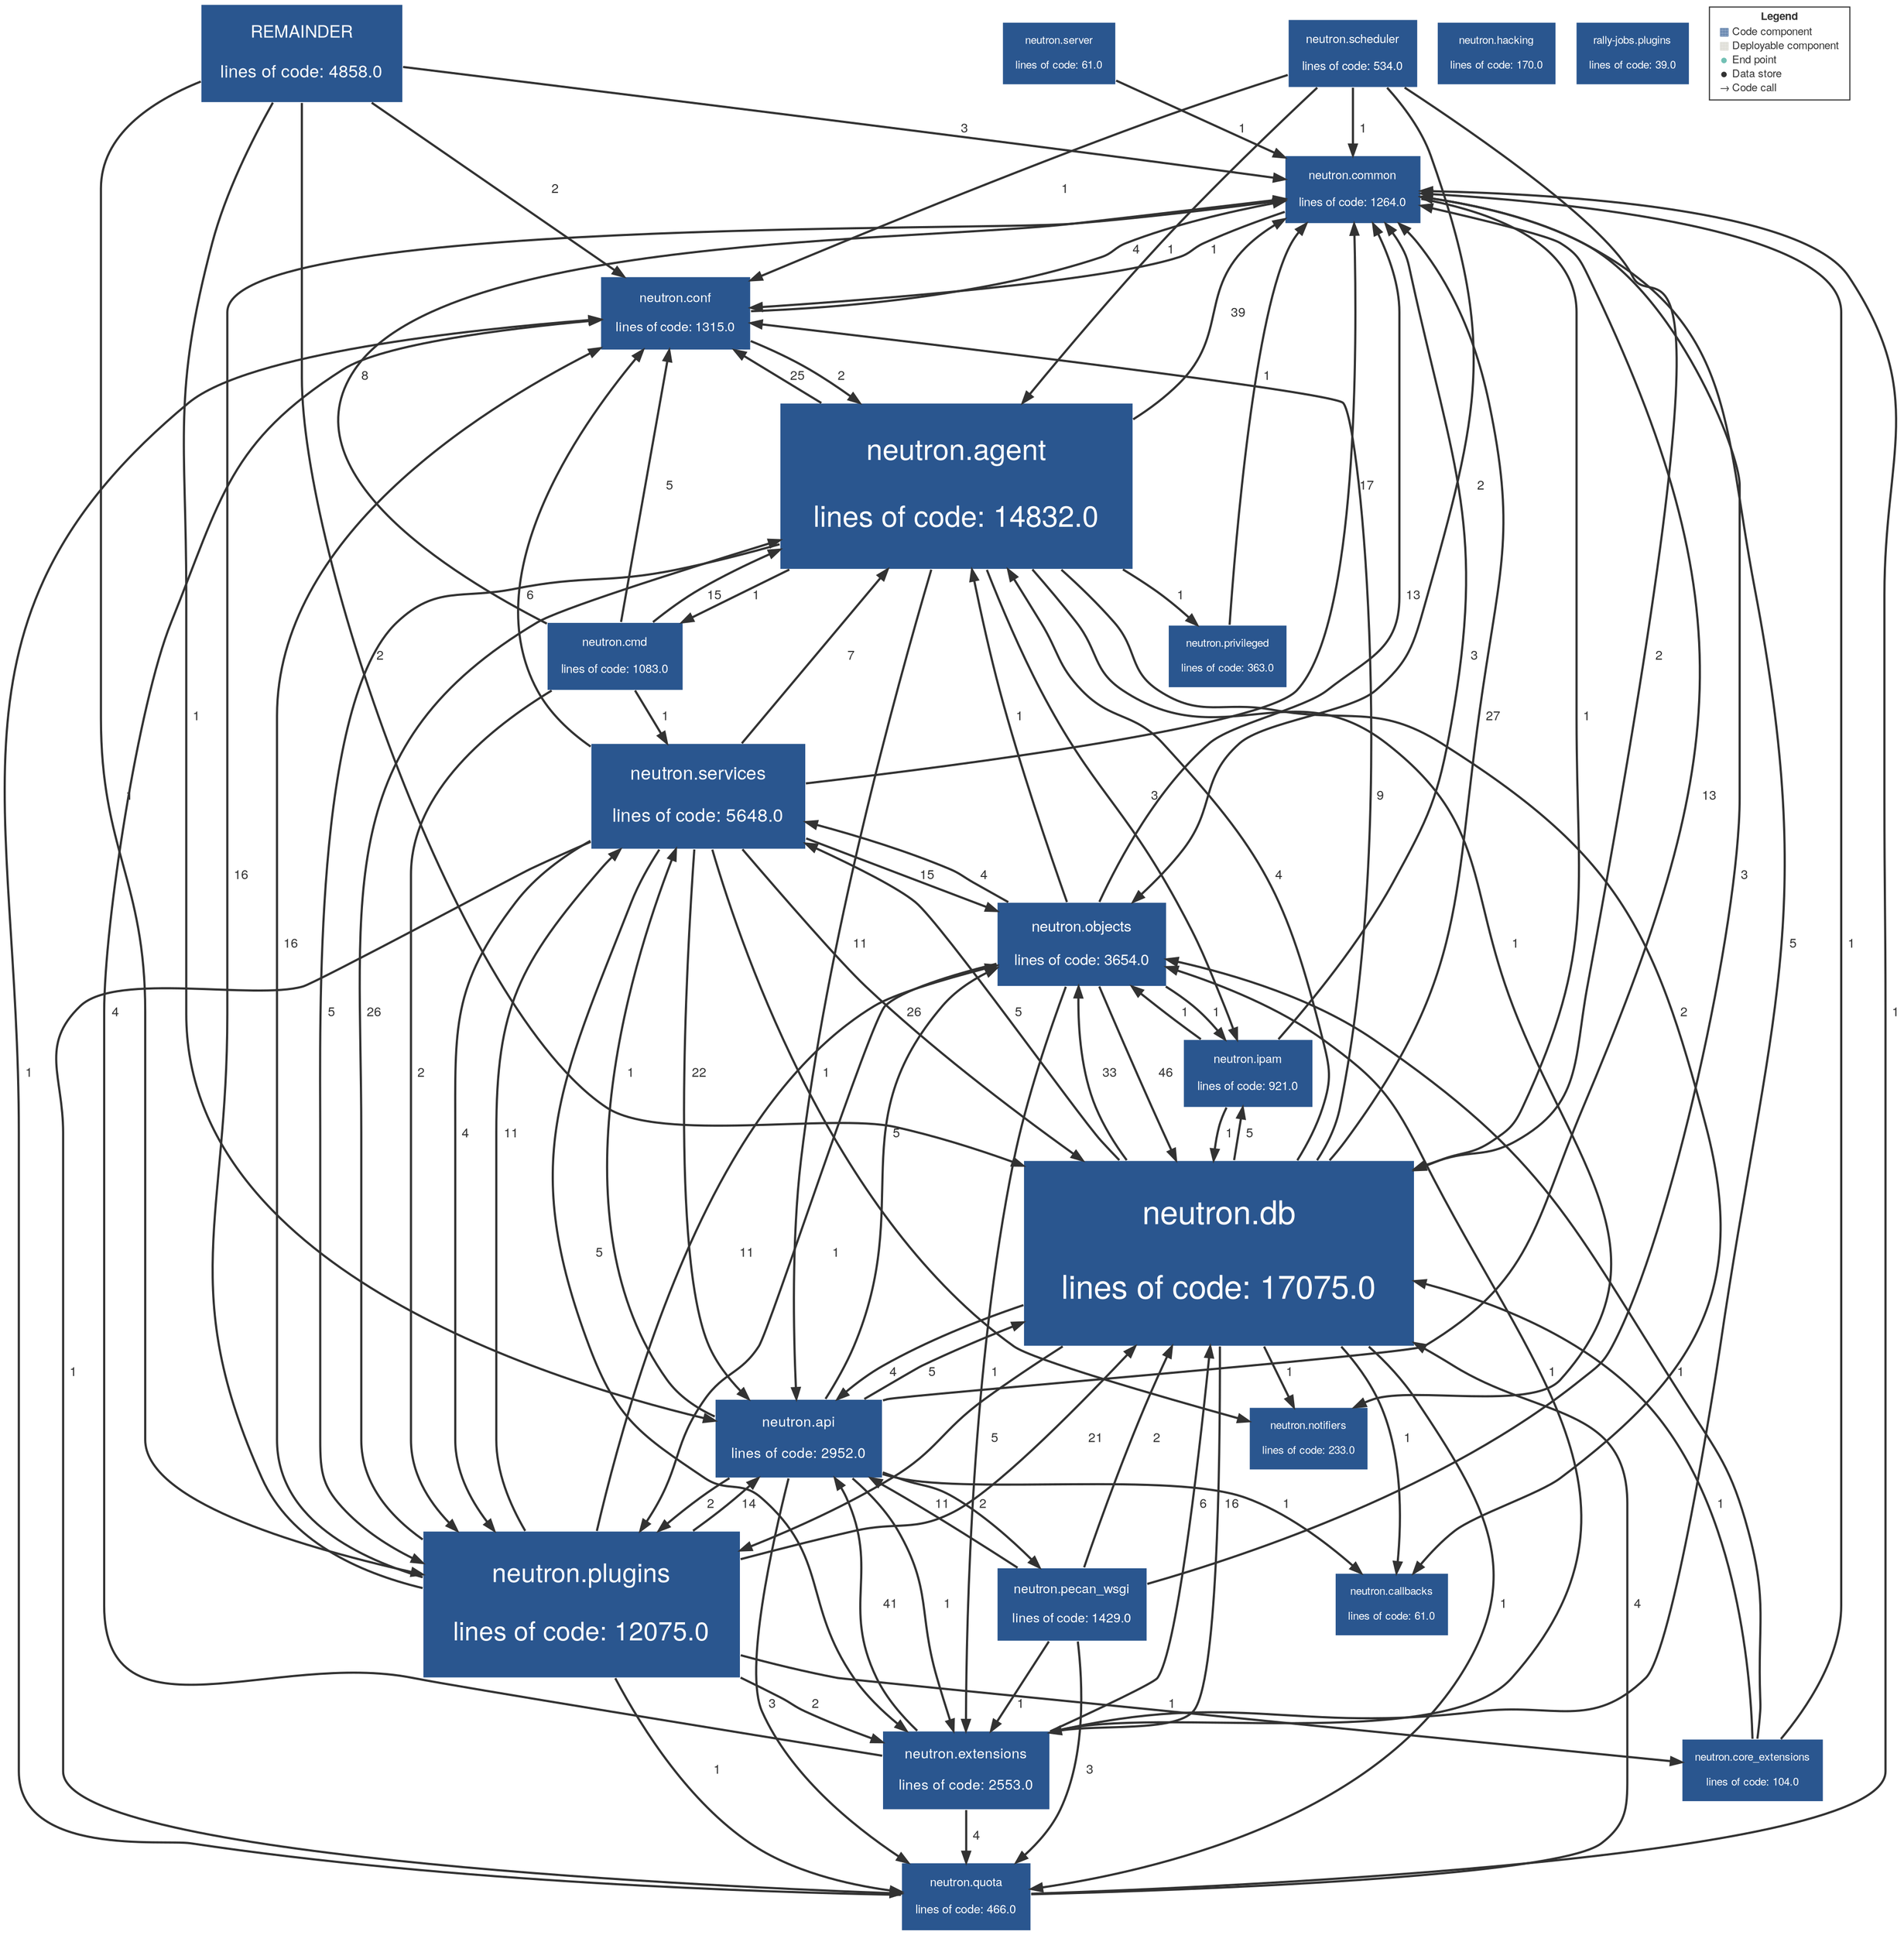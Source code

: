 digraph "Graph" {
compound=true
rankdir=TD
"REMAINDER" [ shape="box" style="filled" fillcolor="#2A568F" penwidth="1" color="#FFFFFF" fontname="Helvetica Neue" fontcolor="#FFFFFF" fontsize="16" margin="0.256" label="REMAINDER

lines of code: 4858.0" ]
"neutron.agent" [ shape="box" style="filled" fillcolor="#2A568F" penwidth="1" color="#FFFFFF" fontname="Helvetica Neue" fontcolor="#FFFFFF" fontsize="27" margin="0.432" label="neutron.agent

lines of code: 14832.0" ]
"neutron.scheduler" [ shape="box" style="filled" fillcolor="#2A568F" penwidth="1" color="#FFFFFF" fontname="Helvetica Neue" fontcolor="#FFFFFF" fontsize="11" margin="0.176" label="neutron.scheduler

lines of code: 534.0" ]
"neutron.cmd" [ shape="box" style="filled" fillcolor="#2A568F" penwidth="1" color="#FFFFFF" fontname="Helvetica Neue" fontcolor="#FFFFFF" fontsize="11" margin="0.176" label="neutron.cmd

lines of code: 1083.0" ]
"neutron.objects" [ shape="box" style="filled" fillcolor="#2A568F" penwidth="1" color="#FFFFFF" fontname="Helvetica Neue" fontcolor="#FFFFFF" fontsize="14" margin="0.224" label="neutron.objects

lines of code: 3654.0" ]
"neutron.common" [ shape="box" style="filled" fillcolor="#2A568F" penwidth="1" color="#FFFFFF" fontname="Helvetica Neue" fontcolor="#FFFFFF" fontsize="11" margin="0.176" label="neutron.common

lines of code: 1264.0" ]
"neutron.quota" [ shape="box" style="filled" fillcolor="#2A568F" penwidth="1" color="#FFFFFF" fontname="Helvetica Neue" fontcolor="#FFFFFF" fontsize="11" margin="0.176" label="neutron.quota

lines of code: 466.0" ]
"neutron.plugins" [ shape="box" style="filled" fillcolor="#2A568F" penwidth="1" color="#FFFFFF" fontname="Helvetica Neue" fontcolor="#FFFFFF" fontsize="24" margin="0.384" label="neutron.plugins

lines of code: 12075.0" ]
"neutron.privileged" [ shape="box" style="filled" fillcolor="#2A568F" penwidth="1" color="#FFFFFF" fontname="Helvetica Neue" fontcolor="#FFFFFF" fontsize="10" margin="0.16" label="neutron.privileged

lines of code: 363.0" ]
"neutron.hacking" [ shape="box" style="filled" fillcolor="#2A568F" penwidth="1" color="#FFFFFF" fontname="Helvetica Neue" fontcolor="#FFFFFF" fontsize="10" margin="0.16" label="neutron.hacking

lines of code: 170.0" ]
"neutron.conf" [ shape="box" style="filled" fillcolor="#2A568F" penwidth="1" color="#FFFFFF" fontname="Helvetica Neue" fontcolor="#FFFFFF" fontsize="12" margin="0.192" label="neutron.conf

lines of code: 1315.0" ]
"neutron.db" [ shape="box" style="filled" fillcolor="#2A568F" penwidth="1" color="#FFFFFF" fontname="Helvetica Neue" fontcolor="#FFFFFF" fontsize="30" margin="0.48" label="neutron.db

lines of code: 17075.0" ]
"rally-jobs.plugins" [ shape="box" style="filled" fillcolor="#2A568F" penwidth="1" color="#FFFFFF" fontname="Helvetica Neue" fontcolor="#FFFFFF" fontsize="10" margin="0.16" label="rally-jobs.plugins

lines of code: 39.0" ]
"neutron.extensions" [ shape="box" style="filled" fillcolor="#2A568F" penwidth="1" color="#FFFFFF" fontname="Helvetica Neue" fontcolor="#FFFFFF" fontsize="13" margin="0.20800000000000002" label="neutron.extensions

lines of code: 2553.0" ]
"neutron.api" [ shape="box" style="filled" fillcolor="#2A568F" penwidth="1" color="#FFFFFF" fontname="Helvetica Neue" fontcolor="#FFFFFF" fontsize="13" margin="0.20800000000000002" label="neutron.api

lines of code: 2952.0" ]
"neutron.core_extensions" [ shape="box" style="filled" fillcolor="#2A568F" penwidth="1" color="#FFFFFF" fontname="Helvetica Neue" fontcolor="#FFFFFF" fontsize="10" margin="0.16" label="neutron.core_extensions

lines of code: 104.0" ]
"neutron.ipam" [ shape="box" style="filled" fillcolor="#2A568F" penwidth="1" color="#FFFFFF" fontname="Helvetica Neue" fontcolor="#FFFFFF" fontsize="11" margin="0.176" label="neutron.ipam

lines of code: 921.0" ]
"neutron.callbacks" [ shape="box" style="filled" fillcolor="#2A568F" penwidth="1" color="#FFFFFF" fontname="Helvetica Neue" fontcolor="#FFFFFF" fontsize="10" margin="0.16" label="neutron.callbacks

lines of code: 61.0" ]
"neutron.notifiers" [ shape="box" style="filled" fillcolor="#2A568F" penwidth="1" color="#FFFFFF" fontname="Helvetica Neue" fontcolor="#FFFFFF" fontsize="10" margin="0.16" label="neutron.notifiers

lines of code: 233.0" ]
"neutron.pecan_wsgi" [ shape="box" style="filled" fillcolor="#2A568F" penwidth="1" color="#FFFFFF" fontname="Helvetica Neue" fontcolor="#FFFFFF" fontsize="12" margin="0.192" label="neutron.pecan_wsgi

lines of code: 1429.0" ]
"neutron.services" [ shape="box" style="filled" fillcolor="#2A568F" penwidth="1" color="#FFFFFF" fontname="Helvetica Neue" fontcolor="#FFFFFF" fontsize="17" margin="0.272" label="neutron.services

lines of code: 5648.0" ]
"neutron.server" [ shape="box" style="filled" fillcolor="#2A568F" penwidth="1" color="#FFFFFF" fontname="Helvetica Neue" fontcolor="#FFFFFF" fontsize="10" margin="0.16" label="neutron.server

lines of code: 61.0" ]
"REMAINDER" -> "neutron.common" [ penwidth="2" color="#323232" fontcolor="#323232" fontname="Helvetica Neue" fontsize="12" label="  3" ]
"REMAINDER" -> "neutron.plugins" [ penwidth="2" color="#323232" fontcolor="#323232" fontname="Helvetica Neue" fontsize="12" label="  1" ]
"REMAINDER" -> "neutron.conf" [ penwidth="2" color="#323232" fontcolor="#323232" fontname="Helvetica Neue" fontsize="12" label="  2" ]
"REMAINDER" -> "neutron.db" [ penwidth="2" color="#323232" fontcolor="#323232" fontname="Helvetica Neue" fontsize="12" label="  2" ]
"REMAINDER" -> "neutron.api" [ penwidth="2" color="#323232" fontcolor="#323232" fontname="Helvetica Neue" fontsize="12" label="  1" ]
"neutron.agent" -> "neutron.cmd" [ penwidth="2" color="#323232" fontcolor="#323232" fontname="Helvetica Neue" fontsize="12" label="  1" ]
"neutron.agent" -> "neutron.common" [ penwidth="2" color="#323232" fontcolor="#323232" fontname="Helvetica Neue" fontsize="12" label="  39" ]
"neutron.agent" -> "neutron.plugins" [ penwidth="2" color="#323232" fontcolor="#323232" fontname="Helvetica Neue" fontsize="12" label="  5" ]
"neutron.agent" -> "neutron.privileged" [ penwidth="2" color="#323232" fontcolor="#323232" fontname="Helvetica Neue" fontsize="12" label="  1" ]
"neutron.agent" -> "neutron.conf" [ penwidth="2" color="#323232" fontcolor="#323232" fontname="Helvetica Neue" fontsize="12" label="  25" ]
"neutron.agent" -> "neutron.api" [ penwidth="2" color="#323232" fontcolor="#323232" fontname="Helvetica Neue" fontsize="12" label="  11" ]
"neutron.agent" -> "neutron.ipam" [ penwidth="2" color="#323232" fontcolor="#323232" fontname="Helvetica Neue" fontsize="12" label="  3" ]
"neutron.agent" -> "neutron.callbacks" [ penwidth="2" color="#323232" fontcolor="#323232" fontname="Helvetica Neue" fontsize="12" label="  2" ]
"neutron.agent" -> "neutron.notifiers" [ penwidth="2" color="#323232" fontcolor="#323232" fontname="Helvetica Neue" fontsize="12" label="  1" ]
"neutron.scheduler" -> "neutron.agent" [ penwidth="2" color="#323232" fontcolor="#323232" fontname="Helvetica Neue" fontsize="12" label="  1" ]
"neutron.scheduler" -> "neutron.objects" [ penwidth="2" color="#323232" fontcolor="#323232" fontname="Helvetica Neue" fontsize="12" label="  2" ]
"neutron.scheduler" -> "neutron.common" [ penwidth="2" color="#323232" fontcolor="#323232" fontname="Helvetica Neue" fontsize="12" label="  1" ]
"neutron.scheduler" -> "neutron.conf" [ penwidth="2" color="#323232" fontcolor="#323232" fontname="Helvetica Neue" fontsize="12" label="  1" ]
"neutron.scheduler" -> "neutron.db" [ penwidth="2" color="#323232" fontcolor="#323232" fontname="Helvetica Neue" fontsize="12" label="  2" ]
"neutron.cmd" -> "neutron.agent" [ penwidth="2" color="#323232" fontcolor="#323232" fontname="Helvetica Neue" fontsize="12" label="  15" ]
"neutron.cmd" -> "neutron.common" [ penwidth="2" color="#323232" fontcolor="#323232" fontname="Helvetica Neue" fontsize="12" label="  8" ]
"neutron.cmd" -> "neutron.plugins" [ penwidth="2" color="#323232" fontcolor="#323232" fontname="Helvetica Neue" fontsize="12" label="  2" ]
"neutron.cmd" -> "neutron.conf" [ penwidth="2" color="#323232" fontcolor="#323232" fontname="Helvetica Neue" fontsize="12" label="  5" ]
"neutron.cmd" -> "neutron.services" [ penwidth="2" color="#323232" fontcolor="#323232" fontname="Helvetica Neue" fontsize="12" label="  1" ]
"neutron.objects" -> "neutron.agent" [ penwidth="2" color="#323232" fontcolor="#323232" fontname="Helvetica Neue" fontsize="12" label="  1" ]
"neutron.objects" -> "neutron.common" [ penwidth="2" color="#323232" fontcolor="#323232" fontname="Helvetica Neue" fontsize="12" label="  13" ]
"neutron.objects" -> "neutron.plugins" [ penwidth="2" color="#323232" fontcolor="#323232" fontname="Helvetica Neue" fontsize="12" label="  1" ]
"neutron.objects" -> "neutron.db" [ penwidth="2" color="#323232" fontcolor="#323232" fontname="Helvetica Neue" fontsize="12" label="  46" ]
"neutron.objects" -> "neutron.extensions" [ penwidth="2" color="#323232" fontcolor="#323232" fontname="Helvetica Neue" fontsize="12" label="  1" ]
"neutron.objects" -> "neutron.ipam" [ penwidth="2" color="#323232" fontcolor="#323232" fontname="Helvetica Neue" fontsize="12" label="  1" ]
"neutron.objects" -> "neutron.services" [ penwidth="2" color="#323232" fontcolor="#323232" fontname="Helvetica Neue" fontsize="12" label="  4" ]
"neutron.common" -> "neutron.conf" [ penwidth="2" color="#323232" fontcolor="#323232" fontname="Helvetica Neue" fontsize="12" label="  1" ]
"neutron.common" -> "neutron.db" [ penwidth="2" color="#323232" fontcolor="#323232" fontname="Helvetica Neue" fontsize="12" label="  1" ]
"neutron.quota" -> "neutron.common" [ penwidth="2" color="#323232" fontcolor="#323232" fontname="Helvetica Neue" fontsize="12" label="  1" ]
"neutron.quota" -> "neutron.conf" [ penwidth="2" color="#323232" fontcolor="#323232" fontname="Helvetica Neue" fontsize="12" label="  1" ]
"neutron.quota" -> "neutron.db" [ penwidth="2" color="#323232" fontcolor="#323232" fontname="Helvetica Neue" fontsize="12" label="  4" ]
"neutron.plugins" -> "neutron.agent" [ penwidth="2" color="#323232" fontcolor="#323232" fontname="Helvetica Neue" fontsize="12" label="  26" ]
"neutron.plugins" -> "neutron.objects" [ penwidth="2" color="#323232" fontcolor="#323232" fontname="Helvetica Neue" fontsize="12" label="  11" ]
"neutron.plugins" -> "neutron.common" [ penwidth="2" color="#323232" fontcolor="#323232" fontname="Helvetica Neue" fontsize="12" label="  16" ]
"neutron.plugins" -> "neutron.quota" [ penwidth="2" color="#323232" fontcolor="#323232" fontname="Helvetica Neue" fontsize="12" label="  1" ]
"neutron.plugins" -> "neutron.conf" [ penwidth="2" color="#323232" fontcolor="#323232" fontname="Helvetica Neue" fontsize="12" label="  16" ]
"neutron.plugins" -> "neutron.db" [ penwidth="2" color="#323232" fontcolor="#323232" fontname="Helvetica Neue" fontsize="12" label="  21" ]
"neutron.plugins" -> "neutron.extensions" [ penwidth="2" color="#323232" fontcolor="#323232" fontname="Helvetica Neue" fontsize="12" label="  2" ]
"neutron.plugins" -> "neutron.api" [ penwidth="2" color="#323232" fontcolor="#323232" fontname="Helvetica Neue" fontsize="12" label="  14" ]
"neutron.plugins" -> "neutron.core_extensions" [ penwidth="2" color="#323232" fontcolor="#323232" fontname="Helvetica Neue" fontsize="12" label="  1" ]
"neutron.plugins" -> "neutron.services" [ penwidth="2" color="#323232" fontcolor="#323232" fontname="Helvetica Neue" fontsize="12" label="  11" ]
"neutron.privileged" -> "neutron.common" [ penwidth="2" color="#323232" fontcolor="#323232" fontname="Helvetica Neue" fontsize="12" label="  1" ]
"neutron.conf" -> "neutron.agent" [ penwidth="2" color="#323232" fontcolor="#323232" fontname="Helvetica Neue" fontsize="12" label="  2" ]
"neutron.conf" -> "neutron.common" [ penwidth="2" color="#323232" fontcolor="#323232" fontname="Helvetica Neue" fontsize="12" label="  4" ]
"neutron.db" -> "neutron.agent" [ penwidth="2" color="#323232" fontcolor="#323232" fontname="Helvetica Neue" fontsize="12" label="  4" ]
"neutron.db" -> "neutron.objects" [ penwidth="2" color="#323232" fontcolor="#323232" fontname="Helvetica Neue" fontsize="12" label="  33" ]
"neutron.db" -> "neutron.common" [ penwidth="2" color="#323232" fontcolor="#323232" fontname="Helvetica Neue" fontsize="12" label="  27" ]
"neutron.db" -> "neutron.quota" [ penwidth="2" color="#323232" fontcolor="#323232" fontname="Helvetica Neue" fontsize="12" label="  1" ]
"neutron.db" -> "neutron.plugins" [ penwidth="2" color="#323232" fontcolor="#323232" fontname="Helvetica Neue" fontsize="12" label="  5" ]
"neutron.db" -> "neutron.conf" [ penwidth="2" color="#323232" fontcolor="#323232" fontname="Helvetica Neue" fontsize="12" label="  9" ]
"neutron.db" -> "neutron.extensions" [ penwidth="2" color="#323232" fontcolor="#323232" fontname="Helvetica Neue" fontsize="12" label="  16" ]
"neutron.db" -> "neutron.api" [ penwidth="2" color="#323232" fontcolor="#323232" fontname="Helvetica Neue" fontsize="12" label="  4" ]
"neutron.db" -> "neutron.ipam" [ penwidth="2" color="#323232" fontcolor="#323232" fontname="Helvetica Neue" fontsize="12" label="  5" ]
"neutron.db" -> "neutron.callbacks" [ penwidth="2" color="#323232" fontcolor="#323232" fontname="Helvetica Neue" fontsize="12" label="  1" ]
"neutron.db" -> "neutron.notifiers" [ penwidth="2" color="#323232" fontcolor="#323232" fontname="Helvetica Neue" fontsize="12" label="  1" ]
"neutron.db" -> "neutron.services" [ penwidth="2" color="#323232" fontcolor="#323232" fontname="Helvetica Neue" fontsize="12" label="  5" ]
"neutron.extensions" -> "neutron.objects" [ penwidth="2" color="#323232" fontcolor="#323232" fontname="Helvetica Neue" fontsize="12" label="  1" ]
"neutron.extensions" -> "neutron.common" [ penwidth="2" color="#323232" fontcolor="#323232" fontname="Helvetica Neue" fontsize="12" label="  5" ]
"neutron.extensions" -> "neutron.quota" [ penwidth="2" color="#323232" fontcolor="#323232" fontname="Helvetica Neue" fontsize="12" label="  4" ]
"neutron.extensions" -> "neutron.conf" [ penwidth="2" color="#323232" fontcolor="#323232" fontname="Helvetica Neue" fontsize="12" label="  4" ]
"neutron.extensions" -> "neutron.db" [ penwidth="2" color="#323232" fontcolor="#323232" fontname="Helvetica Neue" fontsize="12" label="  6" ]
"neutron.extensions" -> "neutron.api" [ penwidth="2" color="#323232" fontcolor="#323232" fontname="Helvetica Neue" fontsize="12" label="  41" ]
"neutron.api" -> "neutron.objects" [ penwidth="2" color="#323232" fontcolor="#323232" fontname="Helvetica Neue" fontsize="12" label="  5" ]
"neutron.api" -> "neutron.common" [ penwidth="2" color="#323232" fontcolor="#323232" fontname="Helvetica Neue" fontsize="12" label="  13" ]
"neutron.api" -> "neutron.quota" [ penwidth="2" color="#323232" fontcolor="#323232" fontname="Helvetica Neue" fontsize="12" label="  3" ]
"neutron.api" -> "neutron.plugins" [ penwidth="2" color="#323232" fontcolor="#323232" fontname="Helvetica Neue" fontsize="12" label="  2" ]
"neutron.api" -> "neutron.db" [ penwidth="2" color="#323232" fontcolor="#323232" fontname="Helvetica Neue" fontsize="12" label="  5" ]
"neutron.api" -> "neutron.extensions" [ penwidth="2" color="#323232" fontcolor="#323232" fontname="Helvetica Neue" fontsize="12" label="  1" ]
"neutron.api" -> "neutron.callbacks" [ penwidth="2" color="#323232" fontcolor="#323232" fontname="Helvetica Neue" fontsize="12" label="  1" ]
"neutron.api" -> "neutron.pecan_wsgi" [ penwidth="2" color="#323232" fontcolor="#323232" fontname="Helvetica Neue" fontsize="12" label="  2" ]
"neutron.api" -> "neutron.services" [ penwidth="2" color="#323232" fontcolor="#323232" fontname="Helvetica Neue" fontsize="12" label="  1" ]
"neutron.core_extensions" -> "neutron.objects" [ penwidth="2" color="#323232" fontcolor="#323232" fontname="Helvetica Neue" fontsize="12" label="  1" ]
"neutron.core_extensions" -> "neutron.common" [ penwidth="2" color="#323232" fontcolor="#323232" fontname="Helvetica Neue" fontsize="12" label="  1" ]
"neutron.core_extensions" -> "neutron.db" [ penwidth="2" color="#323232" fontcolor="#323232" fontname="Helvetica Neue" fontsize="12" label="  1" ]
"neutron.ipam" -> "neutron.objects" [ penwidth="2" color="#323232" fontcolor="#323232" fontname="Helvetica Neue" fontsize="12" label="  1" ]
"neutron.ipam" -> "neutron.common" [ penwidth="2" color="#323232" fontcolor="#323232" fontname="Helvetica Neue" fontsize="12" label="  3" ]
"neutron.ipam" -> "neutron.db" [ penwidth="2" color="#323232" fontcolor="#323232" fontname="Helvetica Neue" fontsize="12" label="  1" ]
"neutron.pecan_wsgi" -> "neutron.common" [ penwidth="2" color="#323232" fontcolor="#323232" fontname="Helvetica Neue" fontsize="12" label="  3" ]
"neutron.pecan_wsgi" -> "neutron.quota" [ penwidth="2" color="#323232" fontcolor="#323232" fontname="Helvetica Neue" fontsize="12" label="  3" ]
"neutron.pecan_wsgi" -> "neutron.db" [ penwidth="2" color="#323232" fontcolor="#323232" fontname="Helvetica Neue" fontsize="12" label="  2" ]
"neutron.pecan_wsgi" -> "neutron.extensions" [ penwidth="2" color="#323232" fontcolor="#323232" fontname="Helvetica Neue" fontsize="12" label="  1" ]
"neutron.pecan_wsgi" -> "neutron.api" [ penwidth="2" color="#323232" fontcolor="#323232" fontname="Helvetica Neue" fontsize="12" label="  11" ]
"neutron.services" -> "neutron.agent" [ penwidth="2" color="#323232" fontcolor="#323232" fontname="Helvetica Neue" fontsize="12" label="  7" ]
"neutron.services" -> "neutron.objects" [ penwidth="2" color="#323232" fontcolor="#323232" fontname="Helvetica Neue" fontsize="12" label="  15" ]
"neutron.services" -> "neutron.common" [ penwidth="2" color="#323232" fontcolor="#323232" fontname="Helvetica Neue" fontsize="12" label="  17" ]
"neutron.services" -> "neutron.quota" [ penwidth="2" color="#323232" fontcolor="#323232" fontname="Helvetica Neue" fontsize="12" label="  1" ]
"neutron.services" -> "neutron.plugins" [ penwidth="2" color="#323232" fontcolor="#323232" fontname="Helvetica Neue" fontsize="12" label="  4" ]
"neutron.services" -> "neutron.conf" [ penwidth="2" color="#323232" fontcolor="#323232" fontname="Helvetica Neue" fontsize="12" label="  6" ]
"neutron.services" -> "neutron.db" [ penwidth="2" color="#323232" fontcolor="#323232" fontname="Helvetica Neue" fontsize="12" label="  26" ]
"neutron.services" -> "neutron.extensions" [ penwidth="2" color="#323232" fontcolor="#323232" fontname="Helvetica Neue" fontsize="12" label="  5" ]
"neutron.services" -> "neutron.api" [ penwidth="2" color="#323232" fontcolor="#323232" fontname="Helvetica Neue" fontsize="12" label="  22" ]
"neutron.services" -> "neutron.notifiers" [ penwidth="2" color="#323232" fontcolor="#323232" fontname="Helvetica Neue" fontsize="12" label="  1" ]
"neutron.server" -> "neutron.common" [ penwidth="2" color="#323232" fontcolor="#323232" fontname="Helvetica Neue" fontsize="12" label="  1" ]
"LEGEND" [ shape="box" style="filled" fillcolor="#FFFFFF" penwidth="1" color="#323232" fontname="Helvetica Neue" fontcolor="#323232" fontsize="10" label=<<TABLE BORDER="0" CELLPADDING="1" CELLSPACING="0">
<TR><TD COLSPAN="2"><B>Legend</B></TD></TR>
<TR><TD><FONT COLOR="#2A568F">&#9638;</FONT></TD><TD ALIGN="left">Code component</TD></TR>
<TR><TD><FONT COLOR="#D2D1C7">&#9638;</FONT></TD><TD ALIGN="left">Deployable component</TD></TR>
<TR><TD><FONT COLOR="#72C0B4">&#9679;</FONT></TD><TD ALIGN="left">End point</TD></TR>
<TR><TD><FONT COLOR="#323232">&#9679;</FONT></TD><TD ALIGN="left">Data store</TD></TR>
<TR><TD><FONT COLOR="#323232">&rarr;</FONT></TD><TD ALIGN="left">Code call</TD></TR>
</TABLE>
>  ]
}
